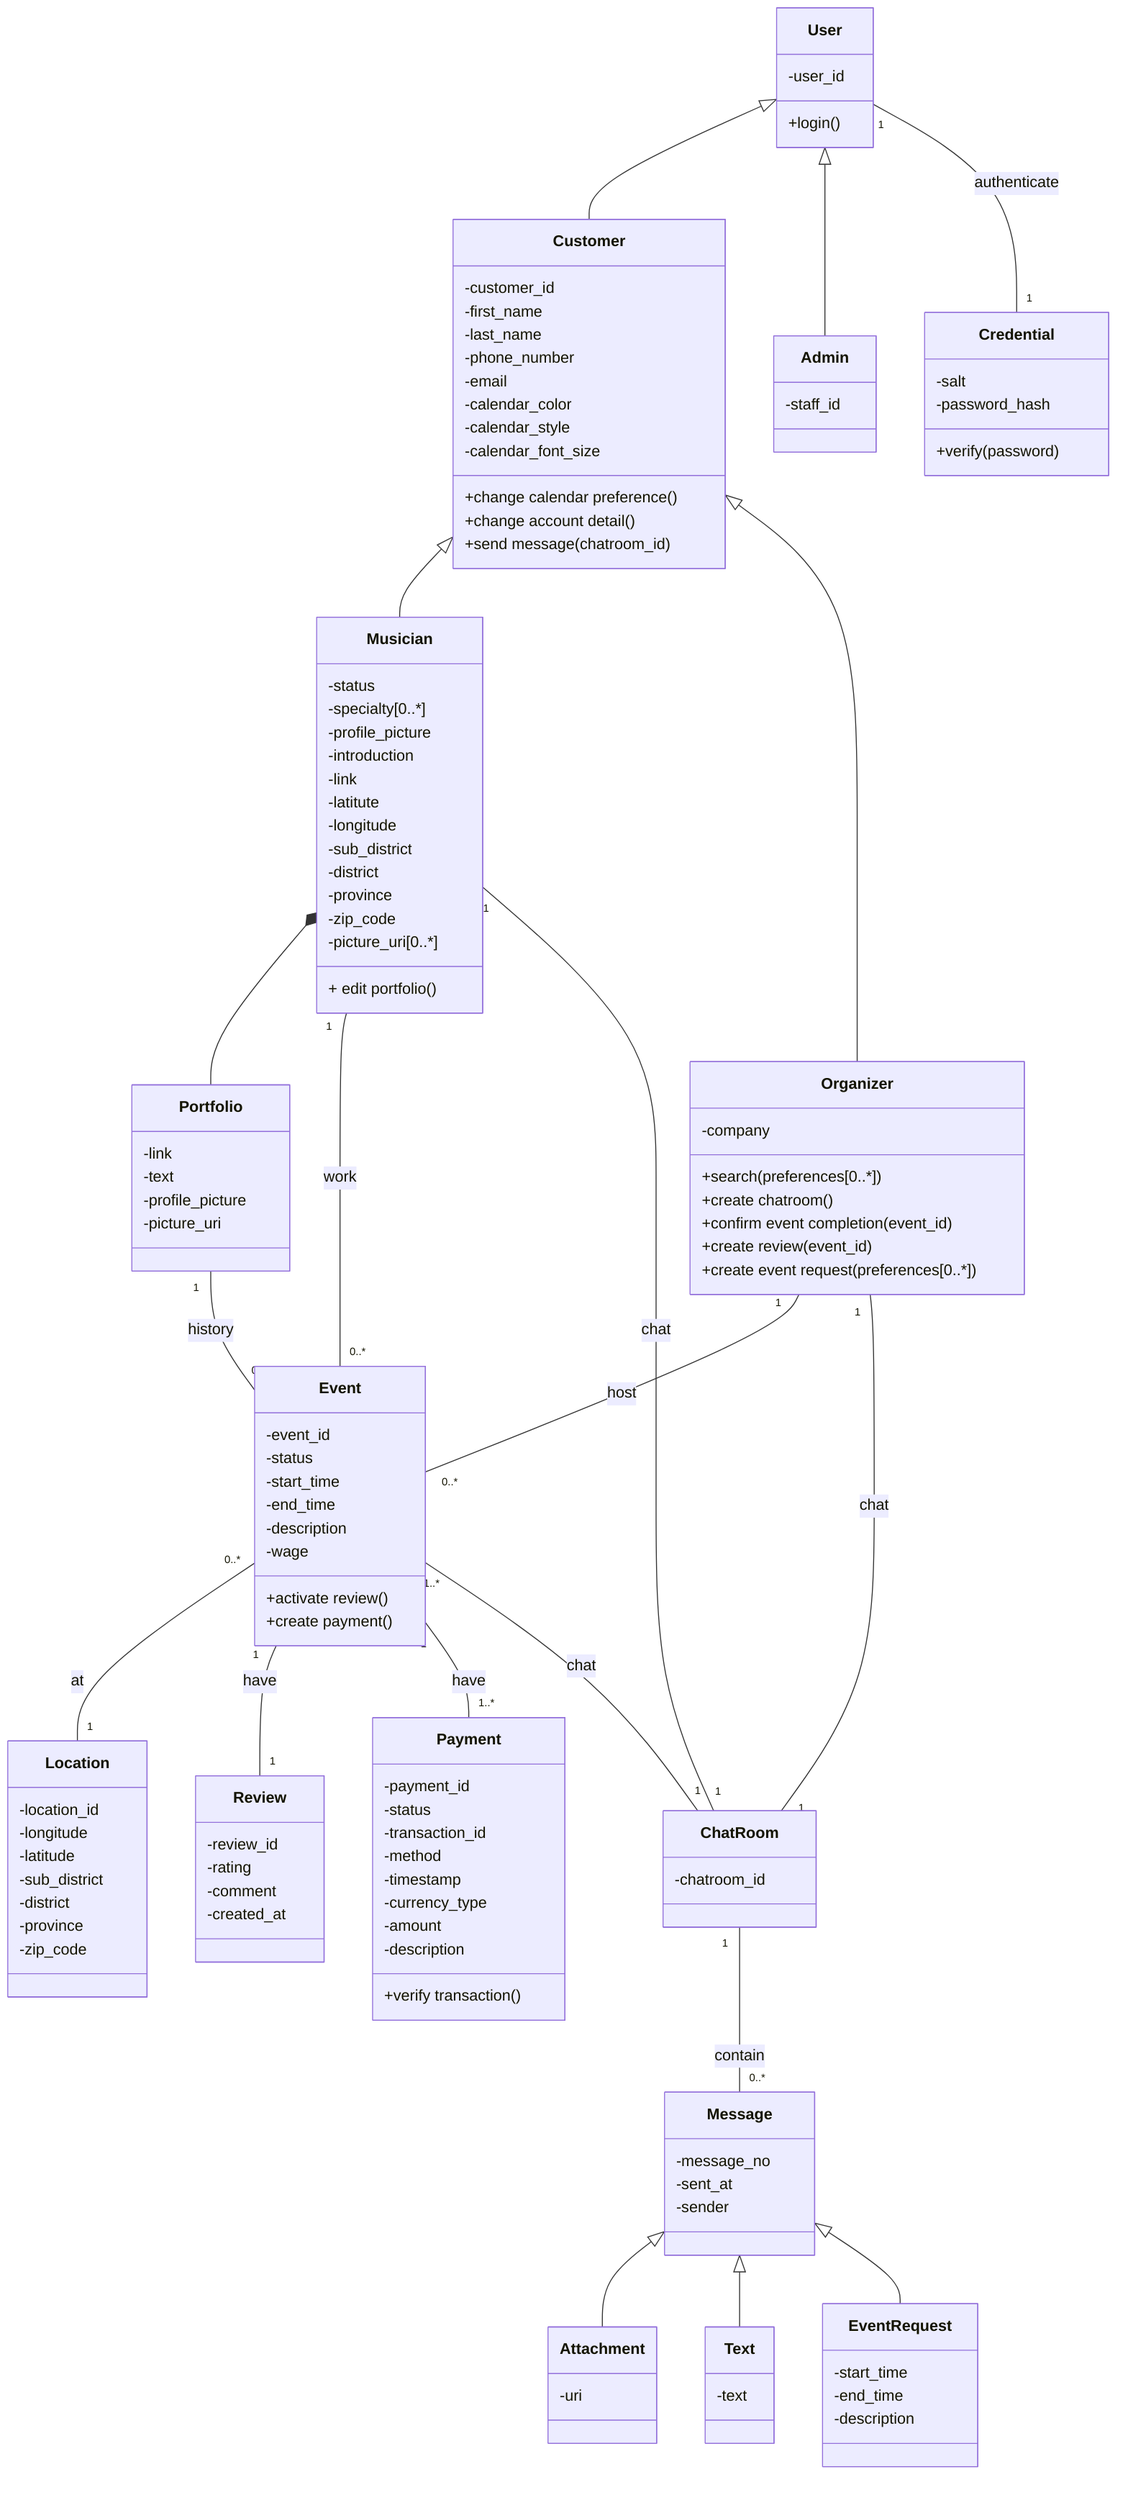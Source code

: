 classDiagram

    User <|-- Customer
    User <|-- Admin
    Customer <|-- Musician
    Customer <|-- Organizer

    class User {
        -user_id
        +login()
    }

    class Admin {
        -staff_id
        
    }

    class Customer {
        -customer_id
        -first_name
        -last_name
        -phone_number
        -email
        -calendar_color
        -calendar_style
        -calendar_font_size
        +change calendar preference()
        +change account detail()
        +send message(chatroom_id)
    }

    class Musician {
        -status
        -specialty[0..*]
        -profile_picture
        -introduction
        -link
        -latitute
        -longitude
        -sub_district
        -district
        -province
        -zip_code
        -picture_uri[0..*]
        + edit portfolio()
    }

    class Credential {
        -salt
        -password_hash
        +verify(password)
    }
    User "1" -- "1" Credential: authenticate

    class Portfolio {
        -link
        -text
        -profile_picture
        -picture_uri
    }
    Musician *-- Portfolio
    Portfolio "1" -- "0..*" Event: history


    class Organizer {
        -company
        +search (preferences[0..*])
        +create chatroom()
        +confirm event completion(event_id)
        +create review(event_id)
        +create event request(preferences[0..*])
    }

    class Event {
        -event_id
        -status
        -start_time
        -end_time
        -description
        -wage
        +activate review()
        +create payment()

    }

    %%Musician "1" -- "1" Location: live_at
    Musician "1" -- "0..*" Event: work
    Event "0..*" -- "1" Location: at
    Organizer "1" -- "0..*" Event: host
    
    class Location {
        -location_id
        -longitude
        -latitude
        -sub_district
        -district
        -province
        -zip_code
    }

    class Review {
        -review_id
        -rating
        -comment
        -created_at
    }

    class Payment {
        -payment_id
        -status
        -transaction_id
        -method
        -timestamp
        -currency_type
        -amount
        -description
        +verify transaction()
    }

    Event "1" -- "1" Review: have
    Event "1" -- "1..*" Payment: have

    Message <|-- Attachment
    Message <|-- Text
    Message <|-- EventRequest

    class Message {
        -message_no
        -sent_at
        -sender
    }

    class Attachment {
        -uri
    }

    class Text {
        -text
    }

    class EventRequest {
        -start_time
        -end_time
        -description
    }

    class ChatRoom {
        -chatroom_id
    }
    
    ChatRoom "1" -- "0..*" Message: contain
    Event "1..*" -- "1" ChatRoom: chat
    Musician "1" -- "1" ChatRoom: chat
    Organizer "1" -- "1" ChatRoom: chat